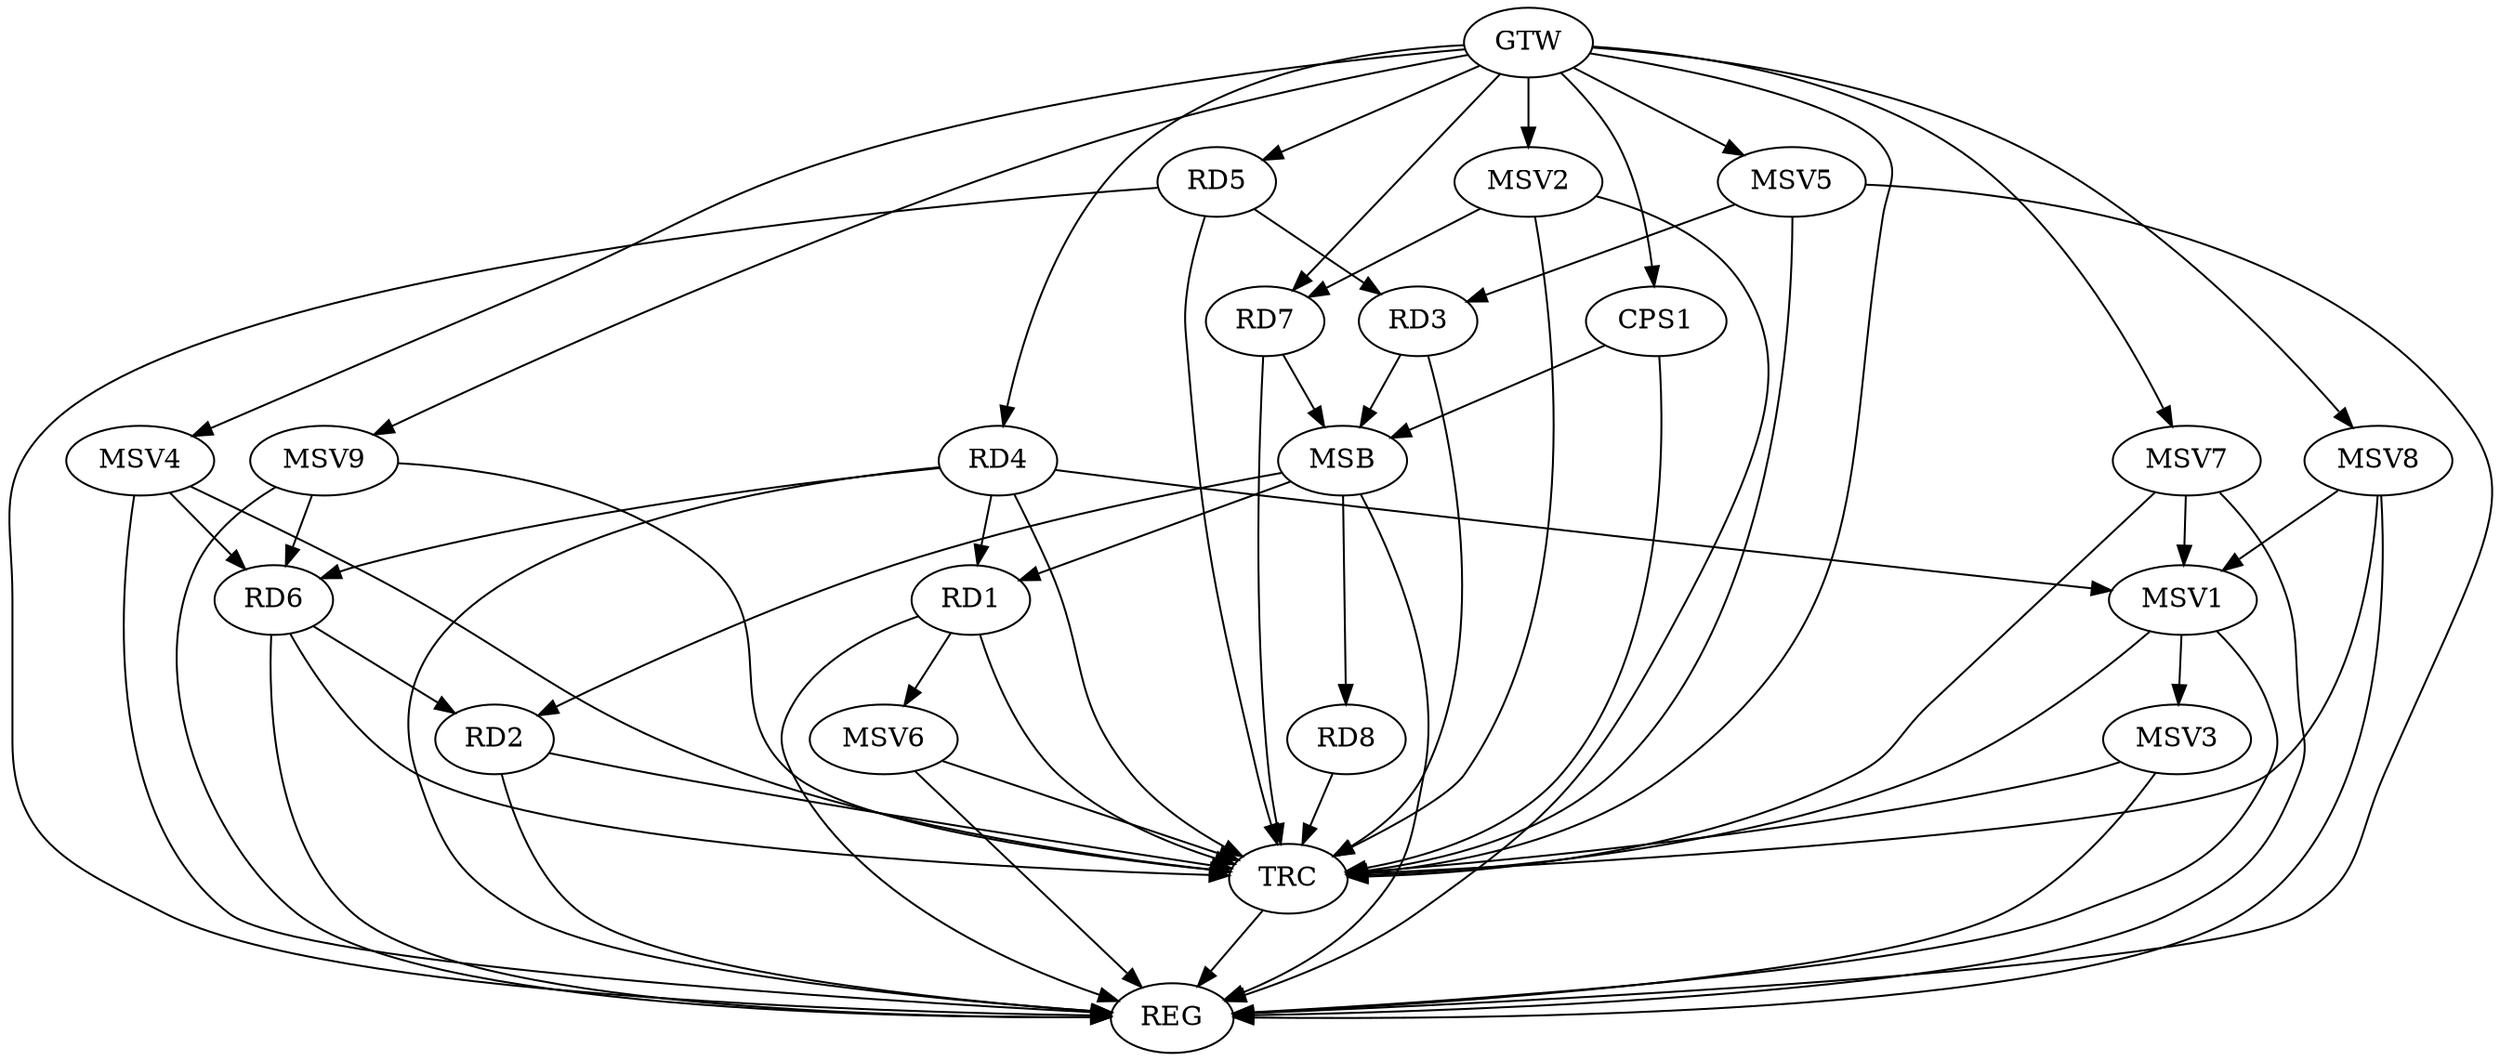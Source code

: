 strict digraph G {
  RD1 [ label="RD1" ];
  RD2 [ label="RD2" ];
  RD3 [ label="RD3" ];
  RD4 [ label="RD4" ];
  RD5 [ label="RD5" ];
  RD6 [ label="RD6" ];
  RD7 [ label="RD7" ];
  RD8 [ label="RD8" ];
  CPS1 [ label="CPS1" ];
  GTW [ label="GTW" ];
  REG [ label="REG" ];
  MSB [ label="MSB" ];
  TRC [ label="TRC" ];
  MSV1 [ label="MSV1" ];
  MSV2 [ label="MSV2" ];
  MSV3 [ label="MSV3" ];
  MSV4 [ label="MSV4" ];
  MSV5 [ label="MSV5" ];
  MSV6 [ label="MSV6" ];
  MSV7 [ label="MSV7" ];
  MSV8 [ label="MSV8" ];
  MSV9 [ label="MSV9" ];
  RD6 -> RD2;
  RD5 -> RD3;
  RD4 -> RD6;
  GTW -> RD4;
  GTW -> RD5;
  GTW -> RD7;
  GTW -> CPS1;
  RD1 -> REG;
  RD2 -> REG;
  RD4 -> REG;
  RD5 -> REG;
  RD6 -> REG;
  RD3 -> MSB;
  MSB -> RD2;
  MSB -> REG;
  RD7 -> MSB;
  MSB -> RD1;
  CPS1 -> MSB;
  MSB -> RD8;
  RD1 -> TRC;
  RD2 -> TRC;
  RD3 -> TRC;
  RD4 -> TRC;
  RD5 -> TRC;
  RD6 -> TRC;
  RD7 -> TRC;
  RD8 -> TRC;
  CPS1 -> TRC;
  GTW -> TRC;
  TRC -> REG;
  RD4 -> RD1;
  RD4 -> MSV1;
  MSV1 -> REG;
  MSV1 -> TRC;
  MSV2 -> RD7;
  GTW -> MSV2;
  MSV2 -> REG;
  MSV2 -> TRC;
  MSV1 -> MSV3;
  MSV3 -> REG;
  MSV3 -> TRC;
  MSV4 -> RD6;
  GTW -> MSV4;
  MSV4 -> REG;
  MSV4 -> TRC;
  MSV5 -> RD3;
  GTW -> MSV5;
  MSV5 -> REG;
  MSV5 -> TRC;
  RD1 -> MSV6;
  MSV6 -> REG;
  MSV6 -> TRC;
  MSV7 -> MSV1;
  GTW -> MSV7;
  MSV7 -> REG;
  MSV7 -> TRC;
  MSV8 -> MSV1;
  GTW -> MSV8;
  MSV8 -> REG;
  MSV8 -> TRC;
  MSV9 -> RD6;
  GTW -> MSV9;
  MSV9 -> REG;
  MSV9 -> TRC;
}
